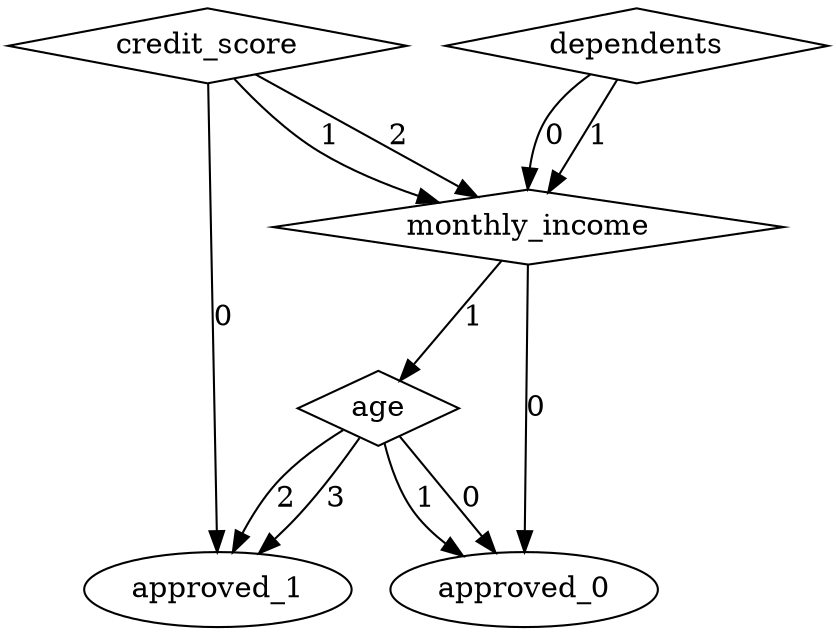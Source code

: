 digraph {
node [label=approved_1,style=""] approved_1
node [label=approved_1,style=""] approved_1
node [label=approved_0,style=""] approved_0
node [label=approved_0,style=""] approved_0
node [label=approved_0,style=""] approved_0
node [label=approved_1,style=""] approved_1
node [label=age,shape="diamond",style=""] 3
node [label=monthly_income,shape="diamond",style=""] 2
node [label=credit_score,shape="diamond",style=""] 1
node [label=dependents,shape="diamond",style=""] 0

3 -> approved_1 [label="3"]
3 -> approved_1 [label="2"]
3 -> approved_0 [label="1"]
3 -> approved_0 [label="0"]
2 -> 3 [label="1"]
2 -> approved_0 [label="0"]
1 -> 2 [label="2"]
1 -> 2 [label="1"]
1 -> approved_1 [label="0"]
0 -> 2 [label="1"]
0 -> 2 [label="0"]
}